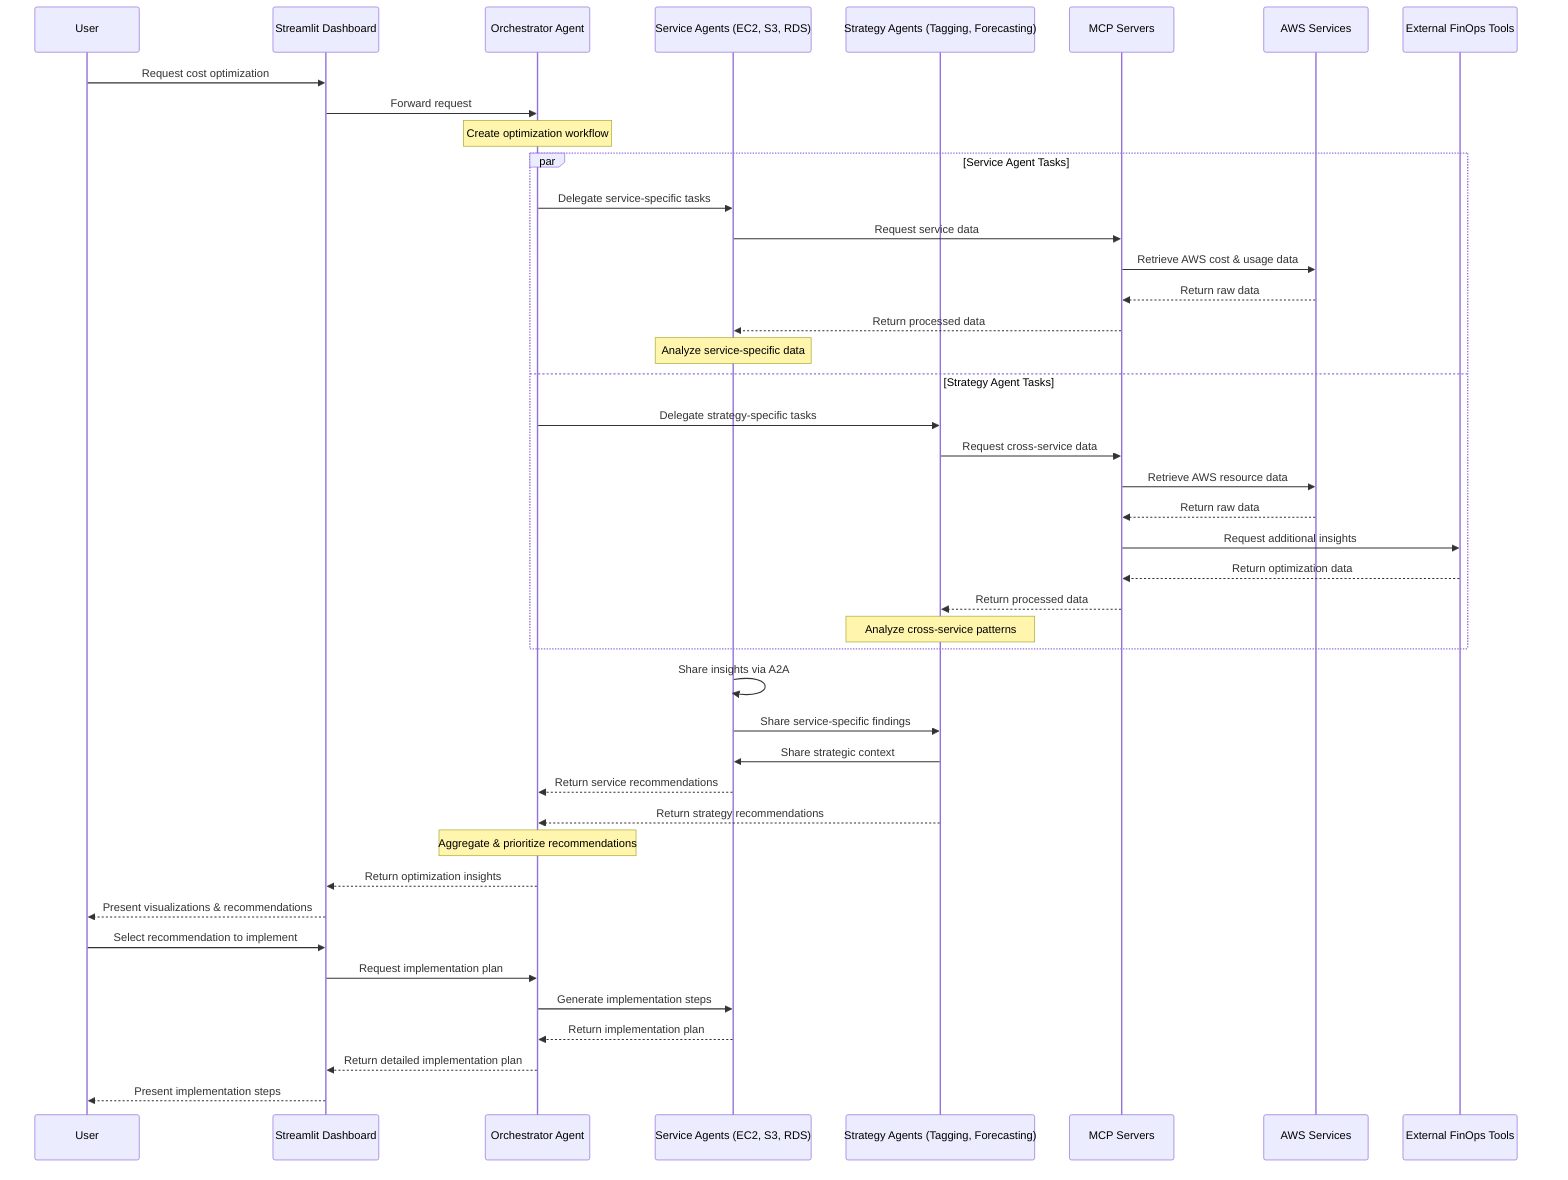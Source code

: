 sequenceDiagram
    participant User as User
    participant Dashboard as Streamlit Dashboard
    participant Orchestrator as Orchestrator Agent
    participant ServiceAgents as Service Agents (EC2, S3, RDS)
    participant StrategyAgents as Strategy Agents (Tagging, Forecasting)
    participant MCPServers as MCP Servers
    participant AWSServices as AWS Services
    participant ExternalTools as External FinOps Tools
    
    %% Initial User Request
    User->>Dashboard: Request cost optimization
    Dashboard->>Orchestrator: Forward request
    
    %% Task Planning
    Note over Orchestrator: Create optimization workflow
    
    %% Parallel Processing
    par Service Agent Tasks
        Orchestrator->>ServiceAgents: Delegate service-specific tasks
        ServiceAgents->>MCPServers: Request service data
        MCPServers->>AWSServices: Retrieve AWS cost & usage data
        AWSServices-->>MCPServers: Return raw data
        MCPServers-->>ServiceAgents: Return processed data
        Note over ServiceAgents: Analyze service-specific data
    and Strategy Agent Tasks
        Orchestrator->>StrategyAgents: Delegate strategy-specific tasks
        StrategyAgents->>MCPServers: Request cross-service data
        MCPServers->>AWSServices: Retrieve AWS resource data
        AWSServices-->>MCPServers: Return raw data
        MCPServers->>ExternalTools: Request additional insights
        ExternalTools-->>MCPServers: Return optimization data
        MCPServers-->>StrategyAgents: Return processed data
        Note over StrategyAgents: Analyze cross-service patterns
    end
    
    %% Agent Communication
    ServiceAgents->>ServiceAgents: Share insights via A2A
    ServiceAgents->>StrategyAgents: Share service-specific findings
    StrategyAgents->>ServiceAgents: Share strategic context
    
    %% Results Aggregation
    ServiceAgents-->>Orchestrator: Return service recommendations
    StrategyAgents-->>Orchestrator: Return strategy recommendations
    
    %% Result Processing
    Note over Orchestrator: Aggregate & prioritize recommendations
    
    %% Response to User
    Orchestrator-->>Dashboard: Return optimization insights
    Dashboard-->>User: Present visualizations & recommendations
    
    %% User Action
    User->>Dashboard: Select recommendation to implement
    Dashboard->>Orchestrator: Request implementation plan
    
    %% Implementation Planning
    Orchestrator->>ServiceAgents: Generate implementation steps
    ServiceAgents-->>Orchestrator: Return implementation plan
    
    %% Final Response
    Orchestrator-->>Dashboard: Return detailed implementation plan
    Dashboard-->>User: Present implementation steps